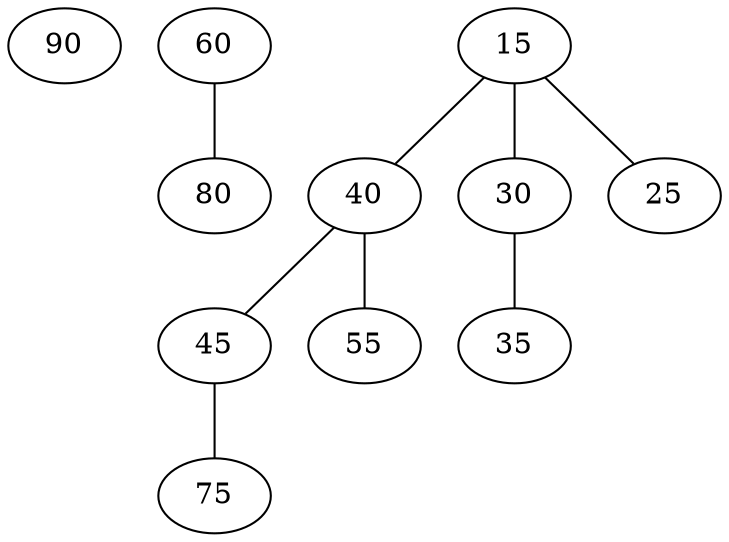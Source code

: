graph G {
90;
60 -- 80;
80;
15 -- 40;
15 -- 30;
15 -- 25;
40 -- 45;
40 -- 55;
45 -- 75;
75;
55;
30 -- 35;
35;
25;
}
